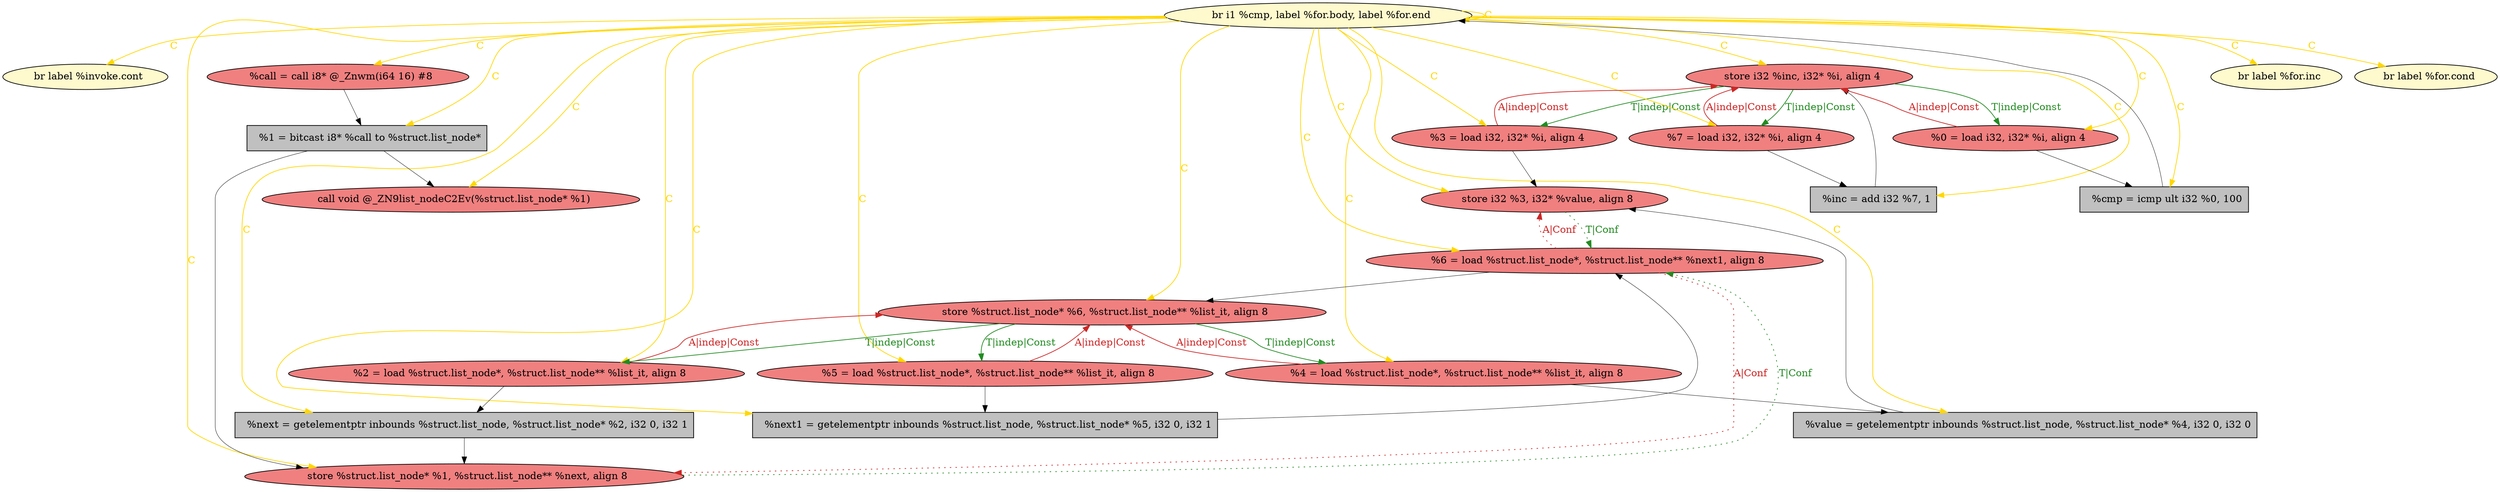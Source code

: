 
digraph G {


node716 [fillcolor=lemonchiffon,label="  br label %invoke.cont",shape=ellipse,style=filled ]
node715 [fillcolor=lightcoral,label="  store i32 %3, i32* %value, align 8",shape=ellipse,style=filled ]
node712 [fillcolor=lightcoral,label="  store i32 %inc, i32* %i, align 4",shape=ellipse,style=filled ]
node711 [fillcolor=lemonchiffon,label="  br i1 %cmp, label %for.body, label %for.end",shape=ellipse,style=filled ]
node710 [fillcolor=lightcoral,label="  %2 = load %struct.list_node*, %struct.list_node** %list_it, align 8",shape=ellipse,style=filled ]
node699 [fillcolor=lightcoral,label="  %5 = load %struct.list_node*, %struct.list_node** %list_it, align 8",shape=ellipse,style=filled ]
node698 [fillcolor=grey,label="  %next = getelementptr inbounds %struct.list_node, %struct.list_node* %2, i32 0, i32 1",shape=rectangle,style=filled ]
node714 [fillcolor=grey,label="  %cmp = icmp ult i32 %0, 100",shape=rectangle,style=filled ]
node694 [fillcolor=lightcoral,label="  %3 = load i32, i32* %i, align 4",shape=ellipse,style=filled ]
node697 [fillcolor=grey,label="  %1 = bitcast i8* %call to %struct.list_node*",shape=rectangle,style=filled ]
node705 [fillcolor=lemonchiffon,label="  br label %for.inc",shape=ellipse,style=filled ]
node704 [fillcolor=grey,label="  %inc = add i32 %7, 1",shape=rectangle,style=filled ]
node713 [fillcolor=lightcoral,label="  %0 = load i32, i32* %i, align 4",shape=ellipse,style=filled ]
node695 [fillcolor=lightcoral,label="  %7 = load i32, i32* %i, align 4",shape=ellipse,style=filled ]
node700 [fillcolor=grey,label="  %next1 = getelementptr inbounds %struct.list_node, %struct.list_node* %5, i32 0, i32 1",shape=rectangle,style=filled ]
node696 [fillcolor=lightcoral,label="  store %struct.list_node* %1, %struct.list_node** %next, align 8",shape=ellipse,style=filled ]
node701 [fillcolor=lightcoral,label="  %6 = load %struct.list_node*, %struct.list_node** %next1, align 8",shape=ellipse,style=filled ]
node702 [fillcolor=lightcoral,label="  store %struct.list_node* %6, %struct.list_node** %list_it, align 8",shape=ellipse,style=filled ]
node706 [fillcolor=lightcoral,label="  call void @_ZN9list_nodeC2Ev(%struct.list_node* %1)",shape=ellipse,style=filled ]
node708 [fillcolor=lightcoral,label="  %call = call i8* @_Znwm(i64 16) #8",shape=ellipse,style=filled ]
node703 [fillcolor=lemonchiffon,label="  br label %for.cond",shape=ellipse,style=filled ]
node707 [fillcolor=lightcoral,label="  %4 = load %struct.list_node*, %struct.list_node** %list_it, align 8",shape=ellipse,style=filled ]
node709 [fillcolor=grey,label="  %value = getelementptr inbounds %struct.list_node, %struct.list_node* %4, i32 0, i32 0",shape=rectangle,style=filled ]

node711->node704 [style=solid,color=gold,label="C",penwidth=1.0,fontcolor=gold ]
node711->node695 [style=solid,color=gold,label="C",penwidth=1.0,fontcolor=gold ]
node699->node702 [style=solid,color=firebrick3,label="A|indep|Const",penwidth=1.0,fontcolor=firebrick3 ]
node702->node699 [style=solid,color=forestgreen,label="T|indep|Const",penwidth=1.0,fontcolor=forestgreen ]
node711->node708 [style=solid,color=gold,label="C",penwidth=1.0,fontcolor=gold ]
node707->node702 [style=solid,color=firebrick3,label="A|indep|Const",penwidth=1.0,fontcolor=firebrick3 ]
node701->node696 [style=dotted,color=firebrick3,label="A|Conf",penwidth=1.0,fontcolor=firebrick3 ]
node713->node712 [style=solid,color=firebrick3,label="A|indep|Const",penwidth=1.0,fontcolor=firebrick3 ]
node712->node713 [style=solid,color=forestgreen,label="T|indep|Const",penwidth=1.0,fontcolor=forestgreen ]
node715->node701 [style=dotted,color=forestgreen,label="T|Conf",penwidth=1.0,fontcolor=forestgreen ]
node710->node698 [style=solid,color=black,label="",penwidth=0.5,fontcolor=black ]
node709->node715 [style=solid,color=black,label="",penwidth=0.5,fontcolor=black ]
node711->node703 [style=solid,color=gold,label="C",penwidth=1.0,fontcolor=gold ]
node702->node710 [style=solid,color=forestgreen,label="T|indep|Const",penwidth=1.0,fontcolor=forestgreen ]
node695->node712 [style=solid,color=firebrick3,label="A|indep|Const",penwidth=1.0,fontcolor=firebrick3 ]
node711->node712 [style=solid,color=gold,label="C",penwidth=1.0,fontcolor=gold ]
node711->node710 [style=solid,color=gold,label="C",penwidth=1.0,fontcolor=gold ]
node711->node698 [style=solid,color=gold,label="C",penwidth=1.0,fontcolor=gold ]
node711->node709 [style=solid,color=gold,label="C",penwidth=1.0,fontcolor=gold ]
node696->node701 [style=dotted,color=forestgreen,label="T|Conf",penwidth=1.0,fontcolor=forestgreen ]
node711->node706 [style=solid,color=gold,label="C",penwidth=1.0,fontcolor=gold ]
node702->node707 [style=solid,color=forestgreen,label="T|indep|Const",penwidth=1.0,fontcolor=forestgreen ]
node711->node702 [style=solid,color=gold,label="C",penwidth=1.0,fontcolor=gold ]
node711->node705 [style=solid,color=gold,label="C",penwidth=1.0,fontcolor=gold ]
node713->node714 [style=solid,color=black,label="",penwidth=0.5,fontcolor=black ]
node697->node696 [style=solid,color=black,label="",penwidth=0.5,fontcolor=black ]
node711->node697 [style=solid,color=gold,label="C",penwidth=1.0,fontcolor=gold ]
node695->node704 [style=solid,color=black,label="",penwidth=0.5,fontcolor=black ]
node711->node701 [style=solid,color=gold,label="C",penwidth=1.0,fontcolor=gold ]
node711->node696 [style=solid,color=gold,label="C",penwidth=1.0,fontcolor=gold ]
node711->node716 [style=solid,color=gold,label="C",penwidth=1.0,fontcolor=gold ]
node711->node700 [style=solid,color=gold,label="C",penwidth=1.0,fontcolor=gold ]
node711->node707 [style=solid,color=gold,label="C",penwidth=1.0,fontcolor=gold ]
node694->node712 [style=solid,color=firebrick3,label="A|indep|Const",penwidth=1.0,fontcolor=firebrick3 ]
node711->node713 [style=solid,color=gold,label="C",penwidth=1.0,fontcolor=gold ]
node711->node714 [style=solid,color=gold,label="C",penwidth=1.0,fontcolor=gold ]
node711->node711 [style=solid,color=gold,label="C",penwidth=1.0,fontcolor=gold ]
node699->node700 [style=solid,color=black,label="",penwidth=0.5,fontcolor=black ]
node714->node711 [style=solid,color=black,label="",penwidth=0.5,fontcolor=black ]
node711->node699 [style=solid,color=gold,label="C",penwidth=1.0,fontcolor=gold ]
node700->node701 [style=solid,color=black,label="",penwidth=0.5,fontcolor=black ]
node704->node712 [style=solid,color=black,label="",penwidth=0.5,fontcolor=black ]
node698->node696 [style=solid,color=black,label="",penwidth=0.5,fontcolor=black ]
node694->node715 [style=solid,color=black,label="",penwidth=0.5,fontcolor=black ]
node710->node702 [style=solid,color=firebrick3,label="A|indep|Const",penwidth=1.0,fontcolor=firebrick3 ]
node712->node695 [style=solid,color=forestgreen,label="T|indep|Const",penwidth=1.0,fontcolor=forestgreen ]
node712->node694 [style=solid,color=forestgreen,label="T|indep|Const",penwidth=1.0,fontcolor=forestgreen ]
node707->node709 [style=solid,color=black,label="",penwidth=0.5,fontcolor=black ]
node708->node697 [style=solid,color=black,label="",penwidth=0.5,fontcolor=black ]
node711->node715 [style=solid,color=gold,label="C",penwidth=1.0,fontcolor=gold ]
node701->node702 [style=solid,color=black,label="",penwidth=0.5,fontcolor=black ]
node697->node706 [style=solid,color=black,label="",penwidth=0.5,fontcolor=black ]
node701->node715 [style=dotted,color=firebrick3,label="A|Conf",penwidth=1.0,fontcolor=firebrick3 ]
node711->node694 [style=solid,color=gold,label="C",penwidth=1.0,fontcolor=gold ]


}
